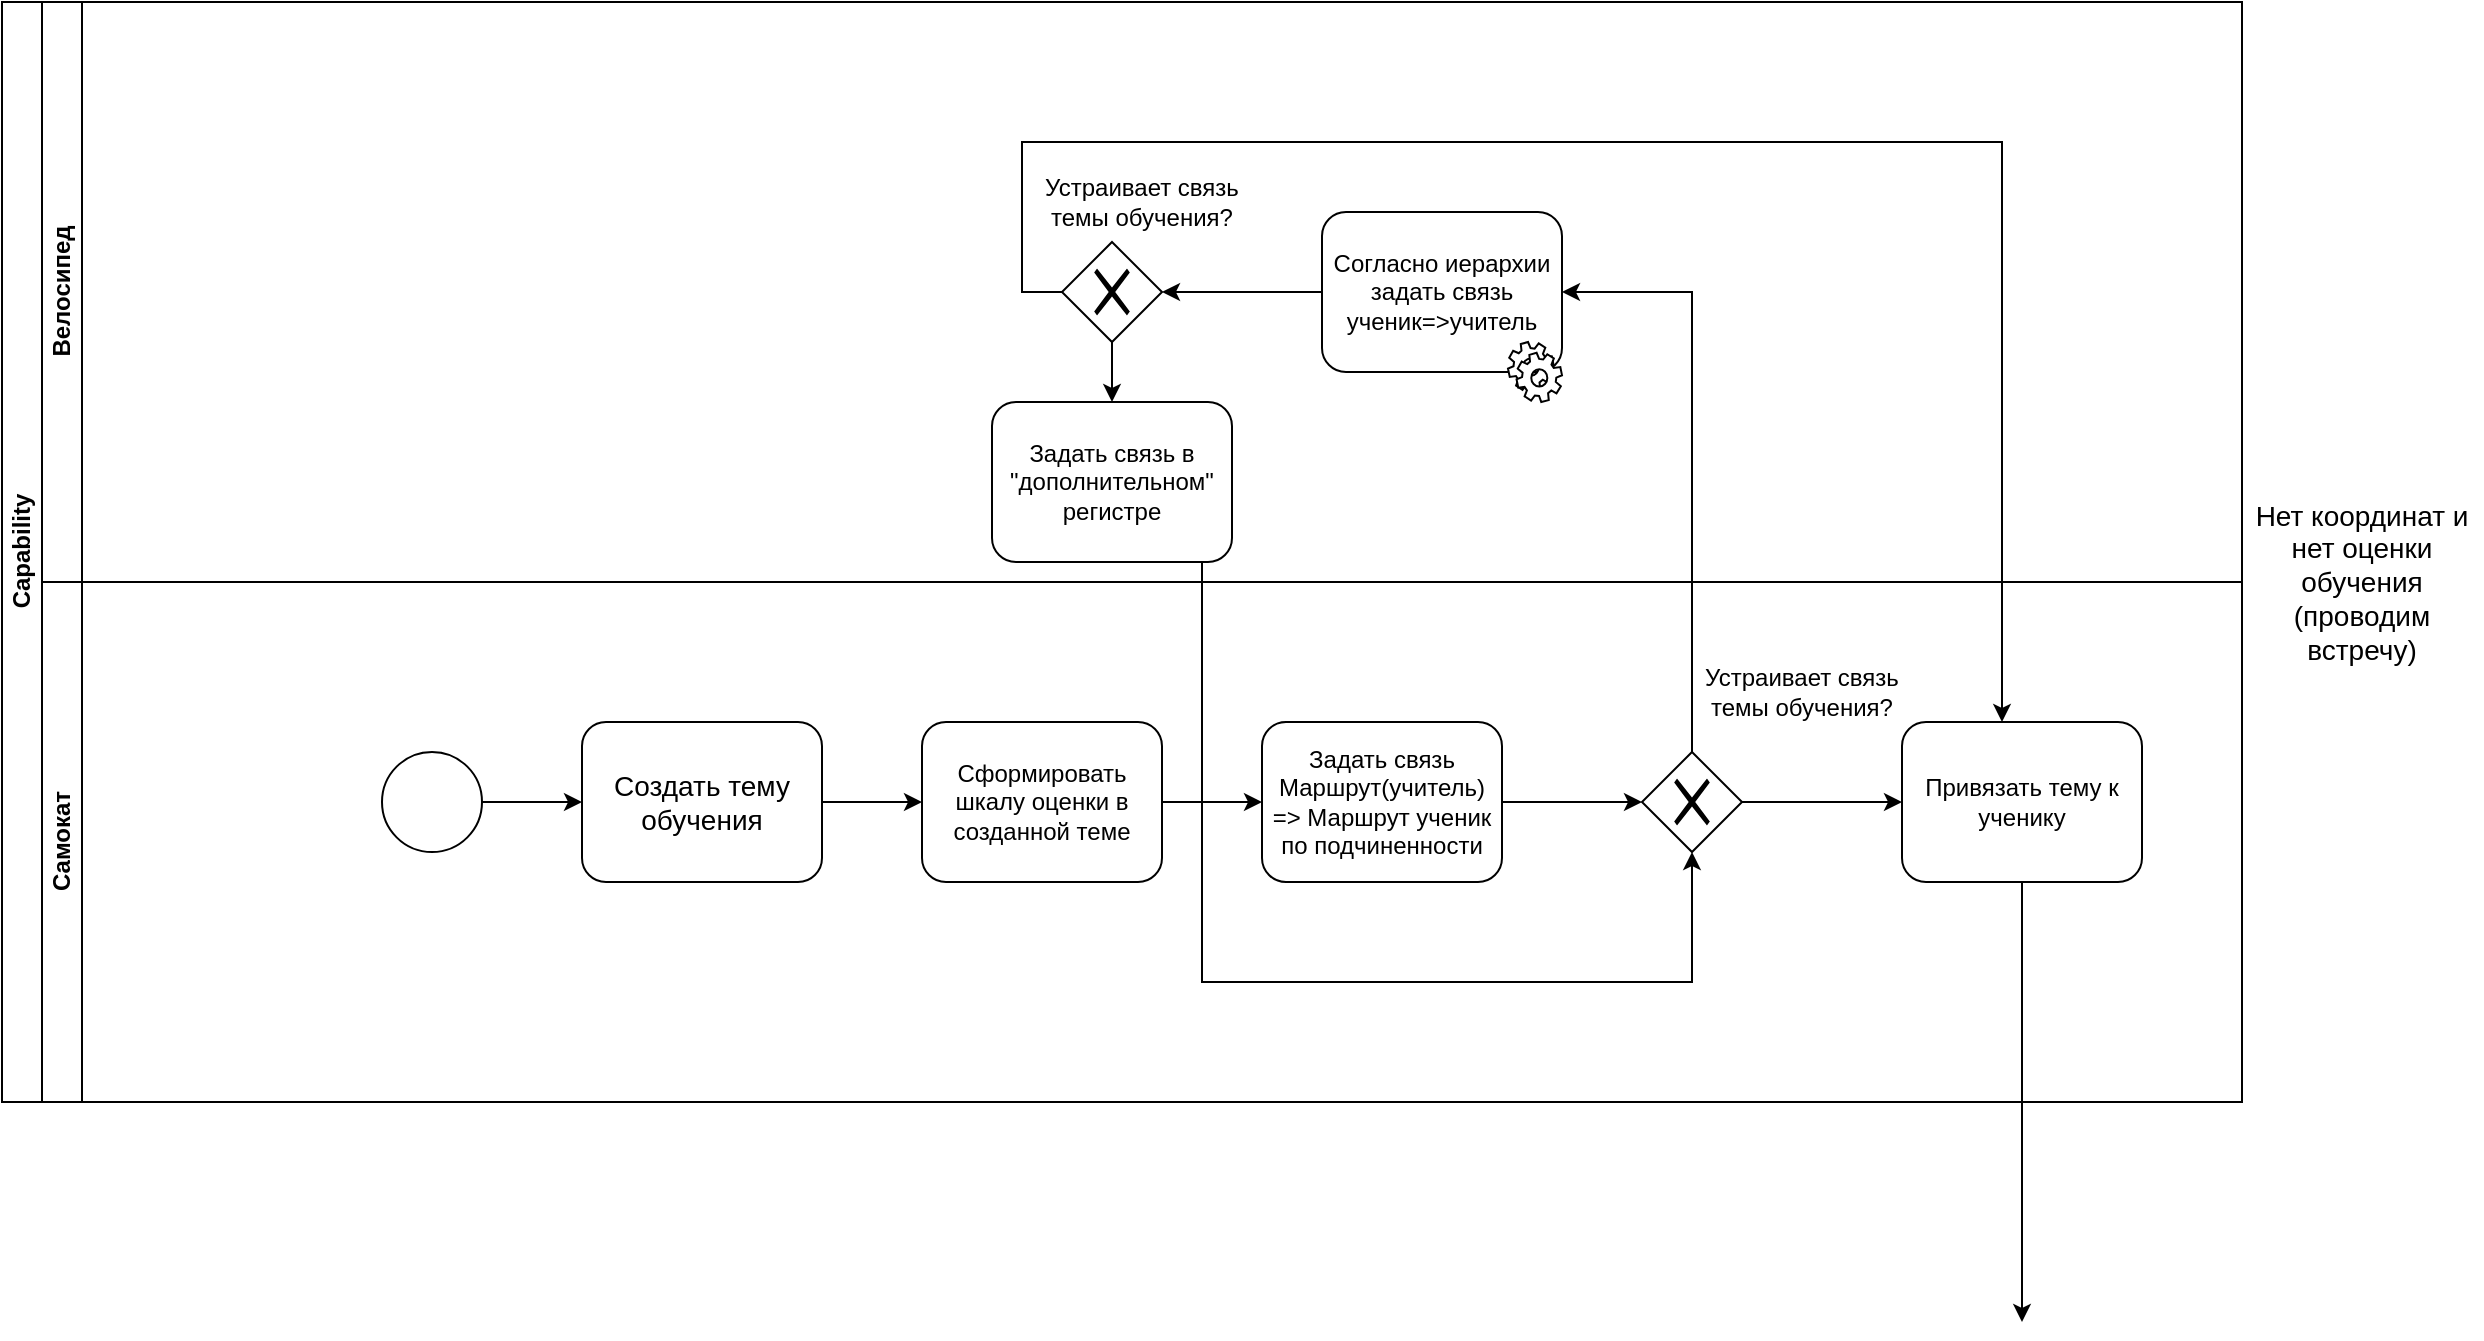 <mxfile version="13.6.2" type="github">
  <diagram name="Page-1" id="2a216829-ef6e-dabb-86c1-c78162f3ba2b">
    <mxGraphModel dx="1117" dy="624" grid="1" gridSize="10" guides="1" tooltips="1" connect="1" arrows="1" fold="1" page="1" pageScale="1" pageWidth="850" pageHeight="1100" background="#ffffff" math="0" shadow="0">
      <root>
        <mxCell id="0" />
        <mxCell id="1" parent="0" />
        <mxCell id="vuQd_B5Kcasl4n16irG2-12" value="Capability&lt;br&gt;" style="swimlane;html=1;childLayout=stackLayout;resizeParent=1;resizeParentMax=0;horizontal=0;startSize=20;horizontalStack=0;" parent="1" vertex="1">
          <mxGeometry y="180" width="1120" height="550" as="geometry" />
        </mxCell>
        <mxCell id="vuQd_B5Kcasl4n16irG2-13" value="Велосипед" style="swimlane;html=1;startSize=20;horizontal=0;" parent="vuQd_B5Kcasl4n16irG2-12" vertex="1">
          <mxGeometry x="20" width="1100" height="290" as="geometry" />
        </mxCell>
        <mxCell id="Dc_LHGW3L4LaWaMohp9L-12" style="edgeStyle=orthogonalEdgeStyle;rounded=0;orthogonalLoop=1;jettySize=auto;html=1;entryX=0.5;entryY=0;entryDx=0;entryDy=0;" parent="vuQd_B5Kcasl4n16irG2-13" source="Dc_LHGW3L4LaWaMohp9L-3" target="vuQd_B5Kcasl4n16irG2-27" edge="1">
          <mxGeometry relative="1" as="geometry" />
        </mxCell>
        <mxCell id="Dc_LHGW3L4LaWaMohp9L-5" value="Устраивает связь темы обучения?" style="text;html=1;strokeColor=none;fillColor=none;align=center;verticalAlign=middle;whiteSpace=wrap;rounded=0;" parent="vuQd_B5Kcasl4n16irG2-13" vertex="1">
          <mxGeometry x="500" y="70" width="100" height="60" as="geometry" />
        </mxCell>
        <mxCell id="Dc_LHGW3L4LaWaMohp9L-3" value="" style="shape=mxgraph.bpmn.shape;html=1;verticalLabelPosition=bottom;labelBackgroundColor=#ffffff;verticalAlign=top;align=center;perimeter=rhombusPerimeter;background=gateway;outlineConnect=0;outline=none;symbol=exclusiveGw;" parent="vuQd_B5Kcasl4n16irG2-13" vertex="1">
          <mxGeometry x="510" y="120" width="50" height="50" as="geometry" />
        </mxCell>
        <mxCell id="Dc_LHGW3L4LaWaMohp9L-4" style="edgeStyle=orthogonalEdgeStyle;rounded=0;orthogonalLoop=1;jettySize=auto;html=1;entryX=1;entryY=0.5;entryDx=0;entryDy=0;" parent="vuQd_B5Kcasl4n16irG2-13" source="Dc_LHGW3L4LaWaMohp9L-1" target="Dc_LHGW3L4LaWaMohp9L-3" edge="1">
          <mxGeometry relative="1" as="geometry" />
        </mxCell>
        <mxCell id="Dc_LHGW3L4LaWaMohp9L-1" value="Согласно иерархии задать связь ученик=&amp;gt;учитель" style="shape=ext;rounded=1;html=1;whiteSpace=wrap;" parent="vuQd_B5Kcasl4n16irG2-13" vertex="1">
          <mxGeometry x="640" y="105" width="120" height="80" as="geometry" />
        </mxCell>
        <mxCell id="Dc_LHGW3L4LaWaMohp9L-20" value="" style="shape=mxgraph.bpmn.service_task;html=1;outlineConnect=0;" parent="vuQd_B5Kcasl4n16irG2-13" vertex="1">
          <mxGeometry x="733" y="170" width="27" height="30" as="geometry" />
        </mxCell>
        <mxCell id="vuQd_B5Kcasl4n16irG2-27" value="Задать связь в &quot;дополнительном&quot; регистре" style="shape=ext;rounded=1;html=1;whiteSpace=wrap;" parent="vuQd_B5Kcasl4n16irG2-13" vertex="1">
          <mxGeometry x="475" y="200" width="120" height="80" as="geometry" />
        </mxCell>
        <mxCell id="Dc_LHGW3L4LaWaMohp9L-11" style="edgeStyle=orthogonalEdgeStyle;rounded=0;orthogonalLoop=1;jettySize=auto;html=1;exitX=0.5;exitY=0;exitDx=0;exitDy=0;entryX=1;entryY=0.5;entryDx=0;entryDy=0;" parent="vuQd_B5Kcasl4n16irG2-12" source="vuQd_B5Kcasl4n16irG2-24" target="Dc_LHGW3L4LaWaMohp9L-1" edge="1">
          <mxGeometry relative="1" as="geometry" />
        </mxCell>
        <mxCell id="Dc_LHGW3L4LaWaMohp9L-13" style="edgeStyle=orthogonalEdgeStyle;rounded=0;orthogonalLoop=1;jettySize=auto;html=1;exitX=0;exitY=0.5;exitDx=0;exitDy=0;" parent="vuQd_B5Kcasl4n16irG2-12" source="Dc_LHGW3L4LaWaMohp9L-3" edge="1">
          <mxGeometry relative="1" as="geometry">
            <mxPoint x="1000" y="360" as="targetPoint" />
            <Array as="points">
              <mxPoint x="510" y="145" />
              <mxPoint x="510" y="70" />
              <mxPoint x="1000" y="70" />
            </Array>
          </mxGeometry>
        </mxCell>
        <mxCell id="vuQd_B5Kcasl4n16irG2-14" value="Самокат" style="swimlane;html=1;startSize=20;horizontal=0;" parent="vuQd_B5Kcasl4n16irG2-12" vertex="1">
          <mxGeometry x="20" y="290" width="1100" height="260" as="geometry" />
        </mxCell>
        <mxCell id="vuQd_B5Kcasl4n16irG2-6" style="edgeStyle=orthogonalEdgeStyle;rounded=0;orthogonalLoop=1;jettySize=auto;html=1;" parent="vuQd_B5Kcasl4n16irG2-14" source="7a84cebc1def654-3" target="vuQd_B5Kcasl4n16irG2-5" edge="1">
          <mxGeometry relative="1" as="geometry" />
        </mxCell>
        <mxCell id="7a84cebc1def654-36" style="edgeStyle=orthogonalEdgeStyle;rounded=0;html=1;jettySize=auto;orthogonalLoop=1;" parent="vuQd_B5Kcasl4n16irG2-14" source="7a84cebc1def654-1" target="7a84cebc1def654-2" edge="1">
          <mxGeometry relative="1" as="geometry" />
        </mxCell>
        <mxCell id="7a84cebc1def654-39" style="edgeStyle=orthogonalEdgeStyle;rounded=0;html=1;jettySize=auto;orthogonalLoop=1;" parent="vuQd_B5Kcasl4n16irG2-14" source="7a84cebc1def654-2" target="7a84cebc1def654-3" edge="1">
          <mxGeometry relative="1" as="geometry" />
        </mxCell>
        <mxCell id="vuQd_B5Kcasl4n16irG2-21" value="Устраивает связь темы обучения?" style="text;html=1;strokeColor=none;fillColor=none;align=center;verticalAlign=middle;whiteSpace=wrap;rounded=0;" parent="vuQd_B5Kcasl4n16irG2-14" vertex="1">
          <mxGeometry x="830" y="25" width="100" height="60" as="geometry" />
        </mxCell>
        <mxCell id="7a84cebc1def654-1" value="" style="shape=mxgraph.bpmn.shape;html=1;verticalLabelPosition=bottom;labelBackgroundColor=#ffffff;verticalAlign=top;perimeter=ellipsePerimeter;outline=standard;symbol=general;" parent="vuQd_B5Kcasl4n16irG2-14" vertex="1">
          <mxGeometry x="170" y="85" width="50" height="50" as="geometry" />
        </mxCell>
        <mxCell id="7a84cebc1def654-2" value="&lt;span style=&quot;font-size: 14px&quot;&gt;Создать тему обучения&lt;/span&gt;" style="shape=ext;rounded=1;html=1;whiteSpace=wrap;" parent="vuQd_B5Kcasl4n16irG2-14" vertex="1">
          <mxGeometry x="270" y="70" width="120" height="80" as="geometry" />
        </mxCell>
        <mxCell id="7a84cebc1def654-3" value="Сформировать шкалу оценки в созданной теме" style="shape=ext;rounded=1;html=1;whiteSpace=wrap;" parent="vuQd_B5Kcasl4n16irG2-14" vertex="1">
          <mxGeometry x="440" y="70" width="120" height="80" as="geometry" />
        </mxCell>
        <mxCell id="vuQd_B5Kcasl4n16irG2-5" value="Задать связь Маршрут(учитель) =&amp;gt; Маршрут ученик по подчиненности" style="shape=ext;rounded=1;html=1;whiteSpace=wrap;" parent="vuQd_B5Kcasl4n16irG2-14" vertex="1">
          <mxGeometry x="610" y="70" width="120" height="80" as="geometry" />
        </mxCell>
        <mxCell id="vuQd_B5Kcasl4n16irG2-24" value="" style="shape=mxgraph.bpmn.shape;html=1;verticalLabelPosition=bottom;labelBackgroundColor=#ffffff;verticalAlign=top;align=center;perimeter=rhombusPerimeter;background=gateway;outlineConnect=0;outline=none;symbol=exclusiveGw;" parent="vuQd_B5Kcasl4n16irG2-14" vertex="1">
          <mxGeometry x="800" y="85" width="50" height="50" as="geometry" />
        </mxCell>
        <mxCell id="vuQd_B5Kcasl4n16irG2-29" value="Привязать тему к ученику" style="shape=ext;rounded=1;html=1;whiteSpace=wrap;" parent="vuQd_B5Kcasl4n16irG2-14" vertex="1">
          <mxGeometry x="930" y="70" width="120" height="80" as="geometry" />
        </mxCell>
        <mxCell id="Dc_LHGW3L4LaWaMohp9L-15" style="edgeStyle=orthogonalEdgeStyle;rounded=0;orthogonalLoop=1;jettySize=auto;html=1;entryX=0.5;entryY=1;entryDx=0;entryDy=0;" parent="vuQd_B5Kcasl4n16irG2-12" source="vuQd_B5Kcasl4n16irG2-27" target="vuQd_B5Kcasl4n16irG2-24" edge="1">
          <mxGeometry relative="1" as="geometry">
            <mxPoint x="780" y="470" as="targetPoint" />
            <Array as="points">
              <mxPoint x="600" y="490" />
              <mxPoint x="845" y="490" />
            </Array>
          </mxGeometry>
        </mxCell>
        <mxCell id="vuQd_B5Kcasl4n16irG2-18" style="edgeStyle=orthogonalEdgeStyle;rounded=0;orthogonalLoop=1;jettySize=auto;html=1;" parent="1" source="vuQd_B5Kcasl4n16irG2-5" edge="1">
          <mxGeometry relative="1" as="geometry">
            <mxPoint x="820" y="580" as="targetPoint" />
          </mxGeometry>
        </mxCell>
        <mxCell id="vuQd_B5Kcasl4n16irG2-25" style="edgeStyle=orthogonalEdgeStyle;rounded=0;orthogonalLoop=1;jettySize=auto;html=1;" parent="1" source="vuQd_B5Kcasl4n16irG2-24" edge="1">
          <mxGeometry relative="1" as="geometry">
            <mxPoint x="950" y="580" as="targetPoint" />
          </mxGeometry>
        </mxCell>
        <mxCell id="Dc_LHGW3L4LaWaMohp9L-16" style="edgeStyle=orthogonalEdgeStyle;rounded=0;orthogonalLoop=1;jettySize=auto;html=1;" parent="1" source="vuQd_B5Kcasl4n16irG2-29" edge="1">
          <mxGeometry relative="1" as="geometry">
            <mxPoint x="1010" y="840" as="targetPoint" />
          </mxGeometry>
        </mxCell>
        <mxCell id="EPQRirLi61YeAM1zd-wj-1" value="&lt;font style=&quot;font-size: 14px&quot;&gt;Нет координат и нет оценки обучения (проводим встречу)&lt;/font&gt;" style="text;html=1;strokeColor=none;fillColor=none;align=center;verticalAlign=middle;whiteSpace=wrap;rounded=0;" vertex="1" parent="1">
          <mxGeometry x="1120" y="420" width="120" height="100" as="geometry" />
        </mxCell>
      </root>
    </mxGraphModel>
  </diagram>
</mxfile>

